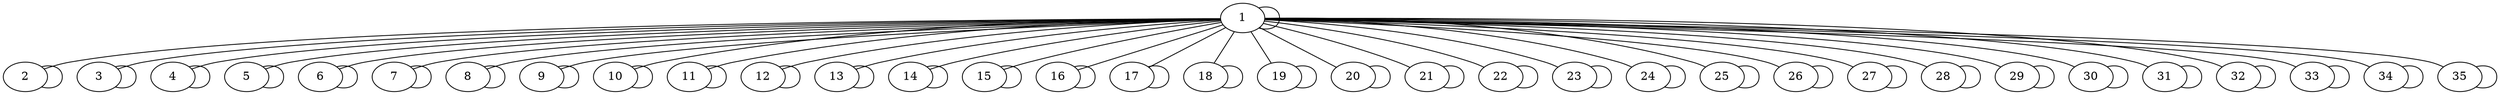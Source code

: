 graph  {
1 [host_bandwidth_down="10 Mbit", host_bandwidth_up="10 Mbit"];
2 [host_bandwidth_down="10 Mbit", host_bandwidth_up="10 Mbit"];
3 [host_bandwidth_down="10 Mbit", host_bandwidth_up="10 Mbit"];
4 [host_bandwidth_down="10 Mbit", host_bandwidth_up="10 Mbit"];
5 [host_bandwidth_down="10 Mbit", host_bandwidth_up="10 Mbit"];
6 [host_bandwidth_down="10 Mbit", host_bandwidth_up="10 Mbit"];
7 [host_bandwidth_down="10 Mbit", host_bandwidth_up="10 Mbit"];
8 [host_bandwidth_down="10 Mbit", host_bandwidth_up="10 Mbit"];
9 [host_bandwidth_down="10 Mbit", host_bandwidth_up="10 Mbit"];
10 [host_bandwidth_down="10 Mbit", host_bandwidth_up="10 Mbit"];
11 [host_bandwidth_down="10 Mbit", host_bandwidth_up="10 Mbit"];
12 [host_bandwidth_down="10 Mbit", host_bandwidth_up="10 Mbit"];
13 [host_bandwidth_down="10 Mbit", host_bandwidth_up="10 Mbit"];
14 [host_bandwidth_down="10 Mbit", host_bandwidth_up="10 Mbit"];
15 [host_bandwidth_down="10 Mbit", host_bandwidth_up="10 Mbit"];
16 [host_bandwidth_down="10 Mbit", host_bandwidth_up="10 Mbit"];
17 [host_bandwidth_down="10 Mbit", host_bandwidth_up="10 Mbit"];
18 [host_bandwidth_down="10 Mbit", host_bandwidth_up="10 Mbit"];
19 [host_bandwidth_down="10 Mbit", host_bandwidth_up="10 Mbit"];
20 [host_bandwidth_down="10 Mbit", host_bandwidth_up="10 Mbit"];
21 [host_bandwidth_down="10 Mbit", host_bandwidth_up="10 Mbit"];
22 [host_bandwidth_down="10 Mbit", host_bandwidth_up="10 Mbit"];
23 [host_bandwidth_down="10 Mbit", host_bandwidth_up="10 Mbit"];
24 [host_bandwidth_down="10 Mbit", host_bandwidth_up="10 Mbit"];
25 [host_bandwidth_down="10 Mbit", host_bandwidth_up="10 Mbit"];
26 [host_bandwidth_down="10 Mbit", host_bandwidth_up="10 Mbit"];
27 [host_bandwidth_down="10 Mbit", host_bandwidth_up="10 Mbit"];
28 [host_bandwidth_down="10 Mbit", host_bandwidth_up="10 Mbit"];
29 [host_bandwidth_down="10 Mbit", host_bandwidth_up="10 Mbit"];
30 [host_bandwidth_down="10 Mbit", host_bandwidth_up="10 Mbit"];
31 [host_bandwidth_down="10 Mbit", host_bandwidth_up="10 Mbit"];
32 [host_bandwidth_down="10 Mbit", host_bandwidth_up="10 Mbit"];
33 [host_bandwidth_down="10 Mbit", host_bandwidth_up="10 Mbit"];
34 [host_bandwidth_down="10 Mbit", host_bandwidth_up="10 Mbit"];
35 [host_bandwidth_down="10 Mbit", host_bandwidth_up="10 Mbit"];
1 -- 1  [latency="10 ms", packet_loss="0.0", weight=0];
1 -- 2  [latency="10 ms", packet_loss="0.0", weight=1];
1 -- 3  [latency="10 ms", packet_loss="0.0", weight=1];
1 -- 4  [latency="10 ms", packet_loss="0.0", weight=1];
1 -- 5  [latency="10 ms", packet_loss="0.0", weight=1];
1 -- 6  [latency="10 ms", packet_loss="0.0", weight=1];
1 -- 7  [latency="10 ms", packet_loss="0.0", weight=1];
1 -- 8  [latency="10 ms", packet_loss="0.0", weight=1];
1 -- 9  [latency="10 ms", packet_loss="0.0", weight=1];
1 -- 10  [latency="10 ms", packet_loss="0.0", weight=1];
1 -- 11  [latency="10 ms", packet_loss="0.0", weight=1];
1 -- 12  [latency="10 ms", packet_loss="0.0", weight=1];
1 -- 13  [latency="10 ms", packet_loss="0.0", weight=1];
1 -- 14  [latency="10 ms", packet_loss="0.0", weight=1];
1 -- 15  [latency="10 ms", packet_loss="0.0", weight=1];
1 -- 16  [latency="10 ms", packet_loss="0.0", weight=1];
1 -- 17  [latency="10 ms", packet_loss="0.0", weight=1];
1 -- 18  [latency="10 ms", packet_loss="0.0", weight=1];
1 -- 19  [latency="10 ms", packet_loss="0.0", weight=1];
1 -- 20  [latency="10 ms", packet_loss="0.0", weight=1];
1 -- 21  [latency="10 ms", packet_loss="0.0", weight=1];
1 -- 22  [latency="10 ms", packet_loss="0.0", weight=1];
1 -- 23  [latency="10 ms", packet_loss="0.0", weight=1];
1 -- 24  [latency="10 ms", packet_loss="0.0", weight=1];
1 -- 25  [latency="10 ms", packet_loss="0.0", weight=1];
1 -- 26  [latency="10 ms", packet_loss="0.0", weight=1];
1 -- 27  [latency="10 ms", packet_loss="0.0", weight=1];
1 -- 28  [latency="10 ms", packet_loss="0.0", weight=1];
1 -- 29  [latency="10 ms", packet_loss="0.0", weight=1];
1 -- 30  [latency="10 ms", packet_loss="0.0", weight=1];
1 -- 31  [latency="10 ms", packet_loss="0.0", weight=1];
1 -- 32  [latency="10 ms", packet_loss="0.0", weight=1];
1 -- 33  [latency="10 ms", packet_loss="0.0", weight=1];
1 -- 34  [latency="10 ms", packet_loss="0.0", weight=1];
1 -- 35  [latency="10 ms", packet_loss="0.0", weight=1];
2 -- 2  [latency="10 ms", packet_loss="0.0", weight=0];
3 -- 3  [latency="10 ms", packet_loss="0.0", weight=0];
4 -- 4  [latency="10 ms", packet_loss="0.0", weight=0];
5 -- 5  [latency="10 ms", packet_loss="0.0", weight=0];
6 -- 6  [latency="10 ms", packet_loss="0.0", weight=0];
7 -- 7  [latency="10 ms", packet_loss="0.0", weight=0];
8 -- 8  [latency="10 ms", packet_loss="0.0", weight=0];
9 -- 9  [latency="10 ms", packet_loss="0.0", weight=0];
10 -- 10  [latency="10 ms", packet_loss="0.0", weight=0];
11 -- 11  [latency="10 ms", packet_loss="0.0", weight=0];
12 -- 12  [latency="10 ms", packet_loss="0.0", weight=0];
13 -- 13  [latency="10 ms", packet_loss="0.0", weight=0];
14 -- 14  [latency="10 ms", packet_loss="0.0", weight=0];
15 -- 15  [latency="10 ms", packet_loss="0.0", weight=0];
16 -- 16  [latency="10 ms", packet_loss="0.0", weight=0];
17 -- 17  [latency="10 ms", packet_loss="0.0", weight=0];
18 -- 18  [latency="10 ms", packet_loss="0.0", weight=0];
19 -- 19  [latency="10 ms", packet_loss="0.0", weight=0];
20 -- 20  [latency="10 ms", packet_loss="0.0", weight=0];
21 -- 21  [latency="10 ms", packet_loss="0.0", weight=0];
22 -- 22  [latency="10 ms", packet_loss="0.0", weight=0];
23 -- 23  [latency="10 ms", packet_loss="0.0", weight=0];
24 -- 24  [latency="10 ms", packet_loss="0.0", weight=0];
25 -- 25  [latency="10 ms", packet_loss="0.0", weight=0];
26 -- 26  [latency="10 ms", packet_loss="0.0", weight=0];
27 -- 27  [latency="10 ms", packet_loss="0.0", weight=0];
28 -- 28  [latency="10 ms", packet_loss="0.0", weight=0];
29 -- 29  [latency="10 ms", packet_loss="0.0", weight=0];
30 -- 30  [latency="10 ms", packet_loss="0.0", weight=0];
31 -- 31  [latency="10 ms", packet_loss="0.0", weight=0];
32 -- 32  [latency="10 ms", packet_loss="0.0", weight=0];
33 -- 33  [latency="10 ms", packet_loss="0.0", weight=0];
34 -- 34  [latency="10 ms", packet_loss="0.0", weight=0];
35 -- 35  [latency="10 ms", packet_loss="0.0", weight=0];
}
